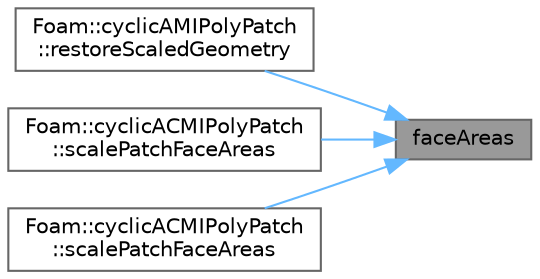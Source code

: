 digraph "faceAreas"
{
 // LATEX_PDF_SIZE
  bgcolor="transparent";
  edge [fontname=Helvetica,fontsize=10,labelfontname=Helvetica,labelfontsize=10];
  node [fontname=Helvetica,fontsize=10,shape=box,height=0.2,width=0.4];
  rankdir="RL";
  Node1 [id="Node000001",label="faceAreas",height=0.2,width=0.4,color="gray40", fillcolor="grey60", style="filled", fontcolor="black",tooltip=" "];
  Node1 -> Node2 [id="edge1_Node000001_Node000002",dir="back",color="steelblue1",style="solid",tooltip=" "];
  Node2 [id="Node000002",label="Foam::cyclicAMIPolyPatch\l::restoreScaledGeometry",height=0.2,width=0.4,color="grey40", fillcolor="white", style="filled",URL="$classFoam_1_1cyclicAMIPolyPatch.html#a4311a993a0ec47d3001231c8077d1219",tooltip=" "];
  Node1 -> Node3 [id="edge2_Node000001_Node000003",dir="back",color="steelblue1",style="solid",tooltip=" "];
  Node3 [id="Node000003",label="Foam::cyclicACMIPolyPatch\l::scalePatchFaceAreas",height=0.2,width=0.4,color="grey40", fillcolor="white", style="filled",URL="$classFoam_1_1cyclicACMIPolyPatch.html#a15bd053a5270123a78998db1851225b3",tooltip=" "];
  Node1 -> Node4 [id="edge3_Node000001_Node000004",dir="back",color="steelblue1",style="solid",tooltip=" "];
  Node4 [id="Node000004",label="Foam::cyclicACMIPolyPatch\l::scalePatchFaceAreas",height=0.2,width=0.4,color="grey40", fillcolor="white", style="filled",URL="$classFoam_1_1cyclicACMIPolyPatch.html#a7baf66ef91d29d9840434915b1c1e721",tooltip=" "];
}

